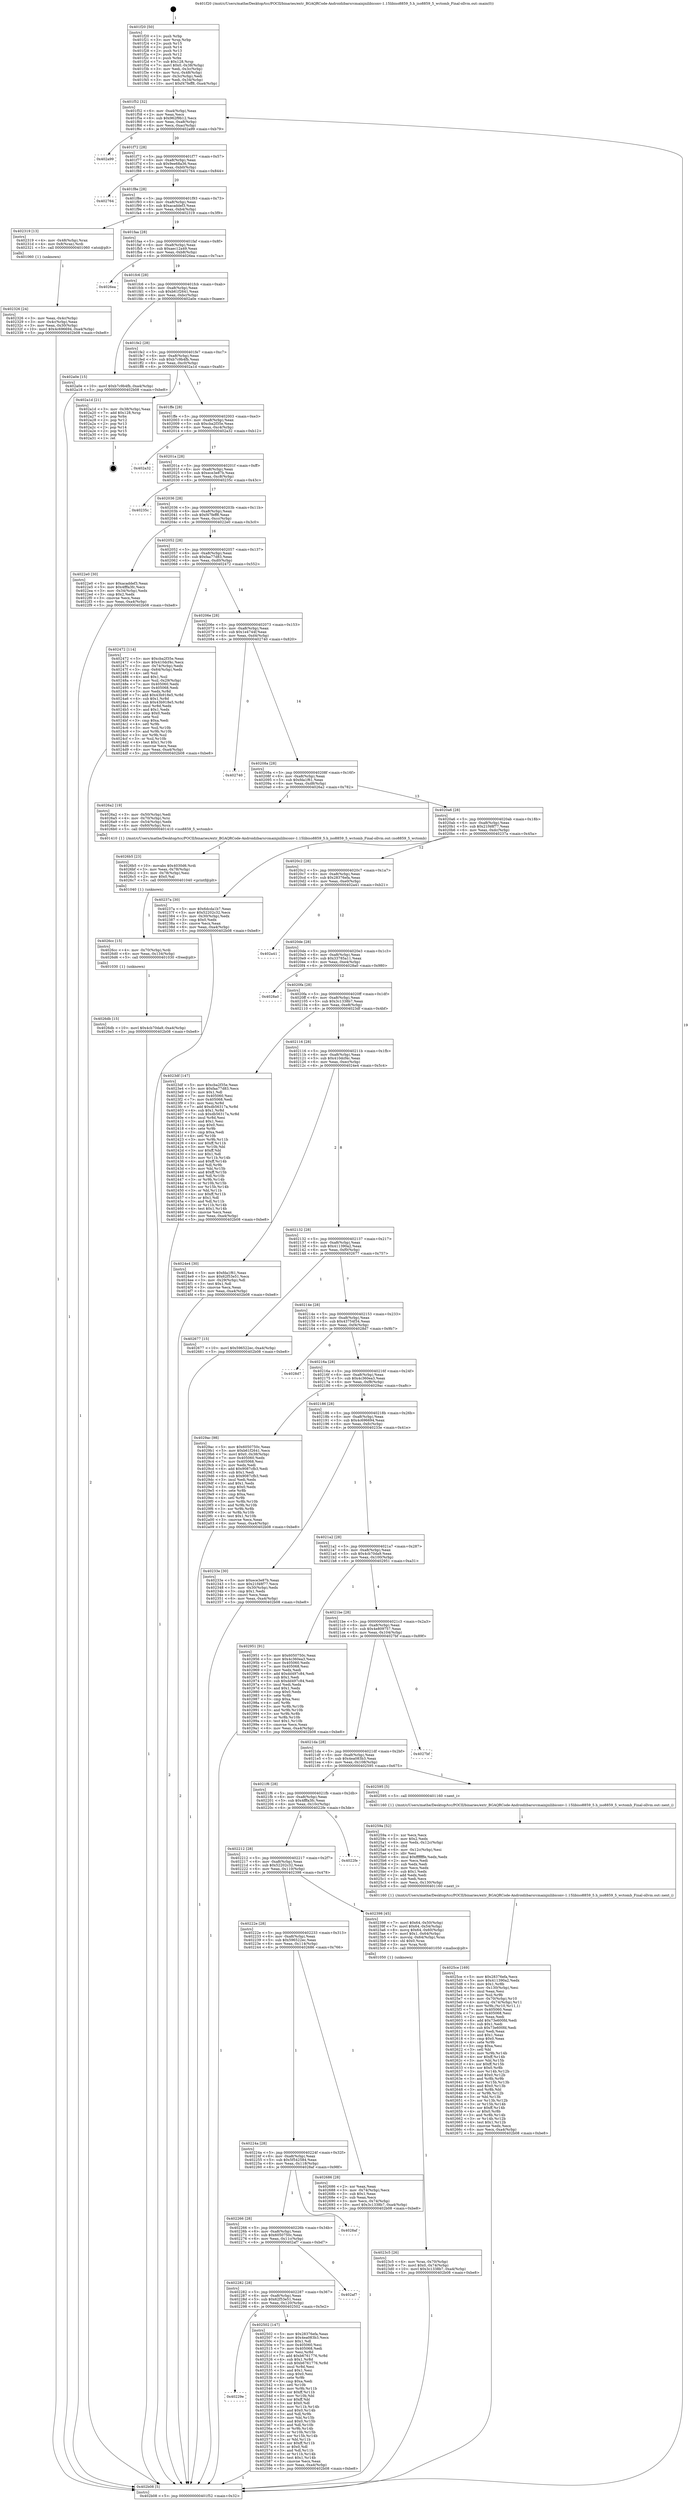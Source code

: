 digraph "0x401f20" {
  label = "0x401f20 (/mnt/c/Users/mathe/Desktop/tcc/POCII/binaries/extr_BGAQRCode-Androidzbarsrcmainjnilibiconv-1.15libiso8859_5.h_iso8859_5_wctomb_Final-ollvm.out::main(0))"
  labelloc = "t"
  node[shape=record]

  Entry [label="",width=0.3,height=0.3,shape=circle,fillcolor=black,style=filled]
  "0x401f52" [label="{
     0x401f52 [32]\l
     | [instrs]\l
     &nbsp;&nbsp;0x401f52 \<+6\>: mov -0xa4(%rbp),%eax\l
     &nbsp;&nbsp;0x401f58 \<+2\>: mov %eax,%ecx\l
     &nbsp;&nbsp;0x401f5a \<+6\>: sub $0x962f9b12,%ecx\l
     &nbsp;&nbsp;0x401f60 \<+6\>: mov %eax,-0xa8(%rbp)\l
     &nbsp;&nbsp;0x401f66 \<+6\>: mov %ecx,-0xac(%rbp)\l
     &nbsp;&nbsp;0x401f6c \<+6\>: je 0000000000402a99 \<main+0xb79\>\l
  }"]
  "0x402a99" [label="{
     0x402a99\l
  }", style=dashed]
  "0x401f72" [label="{
     0x401f72 [28]\l
     | [instrs]\l
     &nbsp;&nbsp;0x401f72 \<+5\>: jmp 0000000000401f77 \<main+0x57\>\l
     &nbsp;&nbsp;0x401f77 \<+6\>: mov -0xa8(%rbp),%eax\l
     &nbsp;&nbsp;0x401f7d \<+5\>: sub $0x9ee68a36,%eax\l
     &nbsp;&nbsp;0x401f82 \<+6\>: mov %eax,-0xb0(%rbp)\l
     &nbsp;&nbsp;0x401f88 \<+6\>: je 0000000000402764 \<main+0x844\>\l
  }"]
  Exit [label="",width=0.3,height=0.3,shape=circle,fillcolor=black,style=filled,peripheries=2]
  "0x402764" [label="{
     0x402764\l
  }", style=dashed]
  "0x401f8e" [label="{
     0x401f8e [28]\l
     | [instrs]\l
     &nbsp;&nbsp;0x401f8e \<+5\>: jmp 0000000000401f93 \<main+0x73\>\l
     &nbsp;&nbsp;0x401f93 \<+6\>: mov -0xa8(%rbp),%eax\l
     &nbsp;&nbsp;0x401f99 \<+5\>: sub $0xacaddef3,%eax\l
     &nbsp;&nbsp;0x401f9e \<+6\>: mov %eax,-0xb4(%rbp)\l
     &nbsp;&nbsp;0x401fa4 \<+6\>: je 0000000000402319 \<main+0x3f9\>\l
  }"]
  "0x4026db" [label="{
     0x4026db [15]\l
     | [instrs]\l
     &nbsp;&nbsp;0x4026db \<+10\>: movl $0x4cb70da9,-0xa4(%rbp)\l
     &nbsp;&nbsp;0x4026e5 \<+5\>: jmp 0000000000402b08 \<main+0xbe8\>\l
  }"]
  "0x402319" [label="{
     0x402319 [13]\l
     | [instrs]\l
     &nbsp;&nbsp;0x402319 \<+4\>: mov -0x48(%rbp),%rax\l
     &nbsp;&nbsp;0x40231d \<+4\>: mov 0x8(%rax),%rdi\l
     &nbsp;&nbsp;0x402321 \<+5\>: call 0000000000401060 \<atoi@plt\>\l
     | [calls]\l
     &nbsp;&nbsp;0x401060 \{1\} (unknown)\l
  }"]
  "0x401faa" [label="{
     0x401faa [28]\l
     | [instrs]\l
     &nbsp;&nbsp;0x401faa \<+5\>: jmp 0000000000401faf \<main+0x8f\>\l
     &nbsp;&nbsp;0x401faf \<+6\>: mov -0xa8(%rbp),%eax\l
     &nbsp;&nbsp;0x401fb5 \<+5\>: sub $0xaec12a49,%eax\l
     &nbsp;&nbsp;0x401fba \<+6\>: mov %eax,-0xb8(%rbp)\l
     &nbsp;&nbsp;0x401fc0 \<+6\>: je 00000000004026ea \<main+0x7ca\>\l
  }"]
  "0x4026cc" [label="{
     0x4026cc [15]\l
     | [instrs]\l
     &nbsp;&nbsp;0x4026cc \<+4\>: mov -0x70(%rbp),%rdi\l
     &nbsp;&nbsp;0x4026d0 \<+6\>: mov %eax,-0x134(%rbp)\l
     &nbsp;&nbsp;0x4026d6 \<+5\>: call 0000000000401030 \<free@plt\>\l
     | [calls]\l
     &nbsp;&nbsp;0x401030 \{1\} (unknown)\l
  }"]
  "0x4026ea" [label="{
     0x4026ea\l
  }", style=dashed]
  "0x401fc6" [label="{
     0x401fc6 [28]\l
     | [instrs]\l
     &nbsp;&nbsp;0x401fc6 \<+5\>: jmp 0000000000401fcb \<main+0xab\>\l
     &nbsp;&nbsp;0x401fcb \<+6\>: mov -0xa8(%rbp),%eax\l
     &nbsp;&nbsp;0x401fd1 \<+5\>: sub $0xb61f2641,%eax\l
     &nbsp;&nbsp;0x401fd6 \<+6\>: mov %eax,-0xbc(%rbp)\l
     &nbsp;&nbsp;0x401fdc \<+6\>: je 0000000000402a0e \<main+0xaee\>\l
  }"]
  "0x4026b5" [label="{
     0x4026b5 [23]\l
     | [instrs]\l
     &nbsp;&nbsp;0x4026b5 \<+10\>: movabs $0x4030d6,%rdi\l
     &nbsp;&nbsp;0x4026bf \<+3\>: mov %eax,-0x78(%rbp)\l
     &nbsp;&nbsp;0x4026c2 \<+3\>: mov -0x78(%rbp),%esi\l
     &nbsp;&nbsp;0x4026c5 \<+2\>: mov $0x0,%al\l
     &nbsp;&nbsp;0x4026c7 \<+5\>: call 0000000000401040 \<printf@plt\>\l
     | [calls]\l
     &nbsp;&nbsp;0x401040 \{1\} (unknown)\l
  }"]
  "0x402a0e" [label="{
     0x402a0e [15]\l
     | [instrs]\l
     &nbsp;&nbsp;0x402a0e \<+10\>: movl $0xb7c9b4fb,-0xa4(%rbp)\l
     &nbsp;&nbsp;0x402a18 \<+5\>: jmp 0000000000402b08 \<main+0xbe8\>\l
  }"]
  "0x401fe2" [label="{
     0x401fe2 [28]\l
     | [instrs]\l
     &nbsp;&nbsp;0x401fe2 \<+5\>: jmp 0000000000401fe7 \<main+0xc7\>\l
     &nbsp;&nbsp;0x401fe7 \<+6\>: mov -0xa8(%rbp),%eax\l
     &nbsp;&nbsp;0x401fed \<+5\>: sub $0xb7c9b4fb,%eax\l
     &nbsp;&nbsp;0x401ff2 \<+6\>: mov %eax,-0xc0(%rbp)\l
     &nbsp;&nbsp;0x401ff8 \<+6\>: je 0000000000402a1d \<main+0xafd\>\l
  }"]
  "0x4025ce" [label="{
     0x4025ce [169]\l
     | [instrs]\l
     &nbsp;&nbsp;0x4025ce \<+5\>: mov $0x28376efa,%ecx\l
     &nbsp;&nbsp;0x4025d3 \<+5\>: mov $0x411390a2,%edx\l
     &nbsp;&nbsp;0x4025d8 \<+3\>: mov $0x1,%r8b\l
     &nbsp;&nbsp;0x4025db \<+6\>: mov -0x130(%rbp),%esi\l
     &nbsp;&nbsp;0x4025e1 \<+3\>: imul %eax,%esi\l
     &nbsp;&nbsp;0x4025e4 \<+3\>: mov %sil,%r9b\l
     &nbsp;&nbsp;0x4025e7 \<+4\>: mov -0x70(%rbp),%r10\l
     &nbsp;&nbsp;0x4025eb \<+4\>: movslq -0x74(%rbp),%r11\l
     &nbsp;&nbsp;0x4025ef \<+4\>: mov %r9b,(%r10,%r11,1)\l
     &nbsp;&nbsp;0x4025f3 \<+7\>: mov 0x405060,%eax\l
     &nbsp;&nbsp;0x4025fa \<+7\>: mov 0x405068,%esi\l
     &nbsp;&nbsp;0x402601 \<+2\>: mov %eax,%edi\l
     &nbsp;&nbsp;0x402603 \<+6\>: add $0x73e600fd,%edi\l
     &nbsp;&nbsp;0x402609 \<+3\>: sub $0x1,%edi\l
     &nbsp;&nbsp;0x40260c \<+6\>: sub $0x73e600fd,%edi\l
     &nbsp;&nbsp;0x402612 \<+3\>: imul %edi,%eax\l
     &nbsp;&nbsp;0x402615 \<+3\>: and $0x1,%eax\l
     &nbsp;&nbsp;0x402618 \<+3\>: cmp $0x0,%eax\l
     &nbsp;&nbsp;0x40261b \<+4\>: sete %r9b\l
     &nbsp;&nbsp;0x40261f \<+3\>: cmp $0xa,%esi\l
     &nbsp;&nbsp;0x402622 \<+3\>: setl %bl\l
     &nbsp;&nbsp;0x402625 \<+3\>: mov %r9b,%r14b\l
     &nbsp;&nbsp;0x402628 \<+4\>: xor $0xff,%r14b\l
     &nbsp;&nbsp;0x40262c \<+3\>: mov %bl,%r15b\l
     &nbsp;&nbsp;0x40262f \<+4\>: xor $0xff,%r15b\l
     &nbsp;&nbsp;0x402633 \<+4\>: xor $0x0,%r8b\l
     &nbsp;&nbsp;0x402637 \<+3\>: mov %r14b,%r12b\l
     &nbsp;&nbsp;0x40263a \<+4\>: and $0x0,%r12b\l
     &nbsp;&nbsp;0x40263e \<+3\>: and %r8b,%r9b\l
     &nbsp;&nbsp;0x402641 \<+3\>: mov %r15b,%r13b\l
     &nbsp;&nbsp;0x402644 \<+4\>: and $0x0,%r13b\l
     &nbsp;&nbsp;0x402648 \<+3\>: and %r8b,%bl\l
     &nbsp;&nbsp;0x40264b \<+3\>: or %r9b,%r12b\l
     &nbsp;&nbsp;0x40264e \<+3\>: or %bl,%r13b\l
     &nbsp;&nbsp;0x402651 \<+3\>: xor %r13b,%r12b\l
     &nbsp;&nbsp;0x402654 \<+3\>: or %r15b,%r14b\l
     &nbsp;&nbsp;0x402657 \<+4\>: xor $0xff,%r14b\l
     &nbsp;&nbsp;0x40265b \<+4\>: or $0x0,%r8b\l
     &nbsp;&nbsp;0x40265f \<+3\>: and %r8b,%r14b\l
     &nbsp;&nbsp;0x402662 \<+3\>: or %r14b,%r12b\l
     &nbsp;&nbsp;0x402665 \<+4\>: test $0x1,%r12b\l
     &nbsp;&nbsp;0x402669 \<+3\>: cmovne %edx,%ecx\l
     &nbsp;&nbsp;0x40266c \<+6\>: mov %ecx,-0xa4(%rbp)\l
     &nbsp;&nbsp;0x402672 \<+5\>: jmp 0000000000402b08 \<main+0xbe8\>\l
  }"]
  "0x402a1d" [label="{
     0x402a1d [21]\l
     | [instrs]\l
     &nbsp;&nbsp;0x402a1d \<+3\>: mov -0x38(%rbp),%eax\l
     &nbsp;&nbsp;0x402a20 \<+7\>: add $0x128,%rsp\l
     &nbsp;&nbsp;0x402a27 \<+1\>: pop %rbx\l
     &nbsp;&nbsp;0x402a28 \<+2\>: pop %r12\l
     &nbsp;&nbsp;0x402a2a \<+2\>: pop %r13\l
     &nbsp;&nbsp;0x402a2c \<+2\>: pop %r14\l
     &nbsp;&nbsp;0x402a2e \<+2\>: pop %r15\l
     &nbsp;&nbsp;0x402a30 \<+1\>: pop %rbp\l
     &nbsp;&nbsp;0x402a31 \<+1\>: ret\l
  }"]
  "0x401ffe" [label="{
     0x401ffe [28]\l
     | [instrs]\l
     &nbsp;&nbsp;0x401ffe \<+5\>: jmp 0000000000402003 \<main+0xe3\>\l
     &nbsp;&nbsp;0x402003 \<+6\>: mov -0xa8(%rbp),%eax\l
     &nbsp;&nbsp;0x402009 \<+5\>: sub $0xcba2f35e,%eax\l
     &nbsp;&nbsp;0x40200e \<+6\>: mov %eax,-0xc4(%rbp)\l
     &nbsp;&nbsp;0x402014 \<+6\>: je 0000000000402a32 \<main+0xb12\>\l
  }"]
  "0x40259a" [label="{
     0x40259a [52]\l
     | [instrs]\l
     &nbsp;&nbsp;0x40259a \<+2\>: xor %ecx,%ecx\l
     &nbsp;&nbsp;0x40259c \<+5\>: mov $0x2,%edx\l
     &nbsp;&nbsp;0x4025a1 \<+6\>: mov %edx,-0x12c(%rbp)\l
     &nbsp;&nbsp;0x4025a7 \<+1\>: cltd\l
     &nbsp;&nbsp;0x4025a8 \<+6\>: mov -0x12c(%rbp),%esi\l
     &nbsp;&nbsp;0x4025ae \<+2\>: idiv %esi\l
     &nbsp;&nbsp;0x4025b0 \<+6\>: imul $0xfffffffe,%edx,%edx\l
     &nbsp;&nbsp;0x4025b6 \<+2\>: mov %ecx,%edi\l
     &nbsp;&nbsp;0x4025b8 \<+2\>: sub %edx,%edi\l
     &nbsp;&nbsp;0x4025ba \<+2\>: mov %ecx,%edx\l
     &nbsp;&nbsp;0x4025bc \<+3\>: sub $0x1,%edx\l
     &nbsp;&nbsp;0x4025bf \<+2\>: add %edx,%edi\l
     &nbsp;&nbsp;0x4025c1 \<+2\>: sub %edi,%ecx\l
     &nbsp;&nbsp;0x4025c3 \<+6\>: mov %ecx,-0x130(%rbp)\l
     &nbsp;&nbsp;0x4025c9 \<+5\>: call 0000000000401160 \<next_i\>\l
     | [calls]\l
     &nbsp;&nbsp;0x401160 \{1\} (/mnt/c/Users/mathe/Desktop/tcc/POCII/binaries/extr_BGAQRCode-Androidzbarsrcmainjnilibiconv-1.15libiso8859_5.h_iso8859_5_wctomb_Final-ollvm.out::next_i)\l
  }"]
  "0x402a32" [label="{
     0x402a32\l
  }", style=dashed]
  "0x40201a" [label="{
     0x40201a [28]\l
     | [instrs]\l
     &nbsp;&nbsp;0x40201a \<+5\>: jmp 000000000040201f \<main+0xff\>\l
     &nbsp;&nbsp;0x40201f \<+6\>: mov -0xa8(%rbp),%eax\l
     &nbsp;&nbsp;0x402025 \<+5\>: sub $0xece3e87b,%eax\l
     &nbsp;&nbsp;0x40202a \<+6\>: mov %eax,-0xc8(%rbp)\l
     &nbsp;&nbsp;0x402030 \<+6\>: je 000000000040235c \<main+0x43c\>\l
  }"]
  "0x40229e" [label="{
     0x40229e\l
  }", style=dashed]
  "0x40235c" [label="{
     0x40235c\l
  }", style=dashed]
  "0x402036" [label="{
     0x402036 [28]\l
     | [instrs]\l
     &nbsp;&nbsp;0x402036 \<+5\>: jmp 000000000040203b \<main+0x11b\>\l
     &nbsp;&nbsp;0x40203b \<+6\>: mov -0xa8(%rbp),%eax\l
     &nbsp;&nbsp;0x402041 \<+5\>: sub $0xf47feff8,%eax\l
     &nbsp;&nbsp;0x402046 \<+6\>: mov %eax,-0xcc(%rbp)\l
     &nbsp;&nbsp;0x40204c \<+6\>: je 00000000004022e0 \<main+0x3c0\>\l
  }"]
  "0x402502" [label="{
     0x402502 [147]\l
     | [instrs]\l
     &nbsp;&nbsp;0x402502 \<+5\>: mov $0x28376efa,%eax\l
     &nbsp;&nbsp;0x402507 \<+5\>: mov $0x4ea083b3,%ecx\l
     &nbsp;&nbsp;0x40250c \<+2\>: mov $0x1,%dl\l
     &nbsp;&nbsp;0x40250e \<+7\>: mov 0x405060,%esi\l
     &nbsp;&nbsp;0x402515 \<+7\>: mov 0x405068,%edi\l
     &nbsp;&nbsp;0x40251c \<+3\>: mov %esi,%r8d\l
     &nbsp;&nbsp;0x40251f \<+7\>: add $0xb6761776,%r8d\l
     &nbsp;&nbsp;0x402526 \<+4\>: sub $0x1,%r8d\l
     &nbsp;&nbsp;0x40252a \<+7\>: sub $0xb6761776,%r8d\l
     &nbsp;&nbsp;0x402531 \<+4\>: imul %r8d,%esi\l
     &nbsp;&nbsp;0x402535 \<+3\>: and $0x1,%esi\l
     &nbsp;&nbsp;0x402538 \<+3\>: cmp $0x0,%esi\l
     &nbsp;&nbsp;0x40253b \<+4\>: sete %r9b\l
     &nbsp;&nbsp;0x40253f \<+3\>: cmp $0xa,%edi\l
     &nbsp;&nbsp;0x402542 \<+4\>: setl %r10b\l
     &nbsp;&nbsp;0x402546 \<+3\>: mov %r9b,%r11b\l
     &nbsp;&nbsp;0x402549 \<+4\>: xor $0xff,%r11b\l
     &nbsp;&nbsp;0x40254d \<+3\>: mov %r10b,%bl\l
     &nbsp;&nbsp;0x402550 \<+3\>: xor $0xff,%bl\l
     &nbsp;&nbsp;0x402553 \<+3\>: xor $0x0,%dl\l
     &nbsp;&nbsp;0x402556 \<+3\>: mov %r11b,%r14b\l
     &nbsp;&nbsp;0x402559 \<+4\>: and $0x0,%r14b\l
     &nbsp;&nbsp;0x40255d \<+3\>: and %dl,%r9b\l
     &nbsp;&nbsp;0x402560 \<+3\>: mov %bl,%r15b\l
     &nbsp;&nbsp;0x402563 \<+4\>: and $0x0,%r15b\l
     &nbsp;&nbsp;0x402567 \<+3\>: and %dl,%r10b\l
     &nbsp;&nbsp;0x40256a \<+3\>: or %r9b,%r14b\l
     &nbsp;&nbsp;0x40256d \<+3\>: or %r10b,%r15b\l
     &nbsp;&nbsp;0x402570 \<+3\>: xor %r15b,%r14b\l
     &nbsp;&nbsp;0x402573 \<+3\>: or %bl,%r11b\l
     &nbsp;&nbsp;0x402576 \<+4\>: xor $0xff,%r11b\l
     &nbsp;&nbsp;0x40257a \<+3\>: or $0x0,%dl\l
     &nbsp;&nbsp;0x40257d \<+3\>: and %dl,%r11b\l
     &nbsp;&nbsp;0x402580 \<+3\>: or %r11b,%r14b\l
     &nbsp;&nbsp;0x402583 \<+4\>: test $0x1,%r14b\l
     &nbsp;&nbsp;0x402587 \<+3\>: cmovne %ecx,%eax\l
     &nbsp;&nbsp;0x40258a \<+6\>: mov %eax,-0xa4(%rbp)\l
     &nbsp;&nbsp;0x402590 \<+5\>: jmp 0000000000402b08 \<main+0xbe8\>\l
  }"]
  "0x4022e0" [label="{
     0x4022e0 [30]\l
     | [instrs]\l
     &nbsp;&nbsp;0x4022e0 \<+5\>: mov $0xacaddef3,%eax\l
     &nbsp;&nbsp;0x4022e5 \<+5\>: mov $0x4fffa3fc,%ecx\l
     &nbsp;&nbsp;0x4022ea \<+3\>: mov -0x34(%rbp),%edx\l
     &nbsp;&nbsp;0x4022ed \<+3\>: cmp $0x2,%edx\l
     &nbsp;&nbsp;0x4022f0 \<+3\>: cmovne %ecx,%eax\l
     &nbsp;&nbsp;0x4022f3 \<+6\>: mov %eax,-0xa4(%rbp)\l
     &nbsp;&nbsp;0x4022f9 \<+5\>: jmp 0000000000402b08 \<main+0xbe8\>\l
  }"]
  "0x402052" [label="{
     0x402052 [28]\l
     | [instrs]\l
     &nbsp;&nbsp;0x402052 \<+5\>: jmp 0000000000402057 \<main+0x137\>\l
     &nbsp;&nbsp;0x402057 \<+6\>: mov -0xa8(%rbp),%eax\l
     &nbsp;&nbsp;0x40205d \<+5\>: sub $0xfaa77d83,%eax\l
     &nbsp;&nbsp;0x402062 \<+6\>: mov %eax,-0xd0(%rbp)\l
     &nbsp;&nbsp;0x402068 \<+6\>: je 0000000000402472 \<main+0x552\>\l
  }"]
  "0x402b08" [label="{
     0x402b08 [5]\l
     | [instrs]\l
     &nbsp;&nbsp;0x402b08 \<+5\>: jmp 0000000000401f52 \<main+0x32\>\l
  }"]
  "0x401f20" [label="{
     0x401f20 [50]\l
     | [instrs]\l
     &nbsp;&nbsp;0x401f20 \<+1\>: push %rbp\l
     &nbsp;&nbsp;0x401f21 \<+3\>: mov %rsp,%rbp\l
     &nbsp;&nbsp;0x401f24 \<+2\>: push %r15\l
     &nbsp;&nbsp;0x401f26 \<+2\>: push %r14\l
     &nbsp;&nbsp;0x401f28 \<+2\>: push %r13\l
     &nbsp;&nbsp;0x401f2a \<+2\>: push %r12\l
     &nbsp;&nbsp;0x401f2c \<+1\>: push %rbx\l
     &nbsp;&nbsp;0x401f2d \<+7\>: sub $0x128,%rsp\l
     &nbsp;&nbsp;0x401f34 \<+7\>: movl $0x0,-0x38(%rbp)\l
     &nbsp;&nbsp;0x401f3b \<+3\>: mov %edi,-0x3c(%rbp)\l
     &nbsp;&nbsp;0x401f3e \<+4\>: mov %rsi,-0x48(%rbp)\l
     &nbsp;&nbsp;0x401f42 \<+3\>: mov -0x3c(%rbp),%edi\l
     &nbsp;&nbsp;0x401f45 \<+3\>: mov %edi,-0x34(%rbp)\l
     &nbsp;&nbsp;0x401f48 \<+10\>: movl $0xf47feff8,-0xa4(%rbp)\l
  }"]
  "0x402326" [label="{
     0x402326 [24]\l
     | [instrs]\l
     &nbsp;&nbsp;0x402326 \<+3\>: mov %eax,-0x4c(%rbp)\l
     &nbsp;&nbsp;0x402329 \<+3\>: mov -0x4c(%rbp),%eax\l
     &nbsp;&nbsp;0x40232c \<+3\>: mov %eax,-0x30(%rbp)\l
     &nbsp;&nbsp;0x40232f \<+10\>: movl $0x4c696694,-0xa4(%rbp)\l
     &nbsp;&nbsp;0x402339 \<+5\>: jmp 0000000000402b08 \<main+0xbe8\>\l
  }"]
  "0x402282" [label="{
     0x402282 [28]\l
     | [instrs]\l
     &nbsp;&nbsp;0x402282 \<+5\>: jmp 0000000000402287 \<main+0x367\>\l
     &nbsp;&nbsp;0x402287 \<+6\>: mov -0xa8(%rbp),%eax\l
     &nbsp;&nbsp;0x40228d \<+5\>: sub $0x62f53e51,%eax\l
     &nbsp;&nbsp;0x402292 \<+6\>: mov %eax,-0x120(%rbp)\l
     &nbsp;&nbsp;0x402298 \<+6\>: je 0000000000402502 \<main+0x5e2\>\l
  }"]
  "0x402472" [label="{
     0x402472 [114]\l
     | [instrs]\l
     &nbsp;&nbsp;0x402472 \<+5\>: mov $0xcba2f35e,%eax\l
     &nbsp;&nbsp;0x402477 \<+5\>: mov $0x410dcf4c,%ecx\l
     &nbsp;&nbsp;0x40247c \<+3\>: mov -0x74(%rbp),%edx\l
     &nbsp;&nbsp;0x40247f \<+3\>: cmp -0x64(%rbp),%edx\l
     &nbsp;&nbsp;0x402482 \<+4\>: setl %sil\l
     &nbsp;&nbsp;0x402486 \<+4\>: and $0x1,%sil\l
     &nbsp;&nbsp;0x40248a \<+4\>: mov %sil,-0x29(%rbp)\l
     &nbsp;&nbsp;0x40248e \<+7\>: mov 0x405060,%edx\l
     &nbsp;&nbsp;0x402495 \<+7\>: mov 0x405068,%edi\l
     &nbsp;&nbsp;0x40249c \<+3\>: mov %edx,%r8d\l
     &nbsp;&nbsp;0x40249f \<+7\>: add $0x43b918e5,%r8d\l
     &nbsp;&nbsp;0x4024a6 \<+4\>: sub $0x1,%r8d\l
     &nbsp;&nbsp;0x4024aa \<+7\>: sub $0x43b918e5,%r8d\l
     &nbsp;&nbsp;0x4024b1 \<+4\>: imul %r8d,%edx\l
     &nbsp;&nbsp;0x4024b5 \<+3\>: and $0x1,%edx\l
     &nbsp;&nbsp;0x4024b8 \<+3\>: cmp $0x0,%edx\l
     &nbsp;&nbsp;0x4024bb \<+4\>: sete %sil\l
     &nbsp;&nbsp;0x4024bf \<+3\>: cmp $0xa,%edi\l
     &nbsp;&nbsp;0x4024c2 \<+4\>: setl %r9b\l
     &nbsp;&nbsp;0x4024c6 \<+3\>: mov %sil,%r10b\l
     &nbsp;&nbsp;0x4024c9 \<+3\>: and %r9b,%r10b\l
     &nbsp;&nbsp;0x4024cc \<+3\>: xor %r9b,%sil\l
     &nbsp;&nbsp;0x4024cf \<+3\>: or %sil,%r10b\l
     &nbsp;&nbsp;0x4024d2 \<+4\>: test $0x1,%r10b\l
     &nbsp;&nbsp;0x4024d6 \<+3\>: cmovne %ecx,%eax\l
     &nbsp;&nbsp;0x4024d9 \<+6\>: mov %eax,-0xa4(%rbp)\l
     &nbsp;&nbsp;0x4024df \<+5\>: jmp 0000000000402b08 \<main+0xbe8\>\l
  }"]
  "0x40206e" [label="{
     0x40206e [28]\l
     | [instrs]\l
     &nbsp;&nbsp;0x40206e \<+5\>: jmp 0000000000402073 \<main+0x153\>\l
     &nbsp;&nbsp;0x402073 \<+6\>: mov -0xa8(%rbp),%eax\l
     &nbsp;&nbsp;0x402079 \<+5\>: sub $0x1e4744f,%eax\l
     &nbsp;&nbsp;0x40207e \<+6\>: mov %eax,-0xd4(%rbp)\l
     &nbsp;&nbsp;0x402084 \<+6\>: je 0000000000402740 \<main+0x820\>\l
  }"]
  "0x402af7" [label="{
     0x402af7\l
  }", style=dashed]
  "0x402740" [label="{
     0x402740\l
  }", style=dashed]
  "0x40208a" [label="{
     0x40208a [28]\l
     | [instrs]\l
     &nbsp;&nbsp;0x40208a \<+5\>: jmp 000000000040208f \<main+0x16f\>\l
     &nbsp;&nbsp;0x40208f \<+6\>: mov -0xa8(%rbp),%eax\l
     &nbsp;&nbsp;0x402095 \<+5\>: sub $0xfda1f61,%eax\l
     &nbsp;&nbsp;0x40209a \<+6\>: mov %eax,-0xd8(%rbp)\l
     &nbsp;&nbsp;0x4020a0 \<+6\>: je 00000000004026a2 \<main+0x782\>\l
  }"]
  "0x402266" [label="{
     0x402266 [28]\l
     | [instrs]\l
     &nbsp;&nbsp;0x402266 \<+5\>: jmp 000000000040226b \<main+0x34b\>\l
     &nbsp;&nbsp;0x40226b \<+6\>: mov -0xa8(%rbp),%eax\l
     &nbsp;&nbsp;0x402271 \<+5\>: sub $0x6050750c,%eax\l
     &nbsp;&nbsp;0x402276 \<+6\>: mov %eax,-0x11c(%rbp)\l
     &nbsp;&nbsp;0x40227c \<+6\>: je 0000000000402af7 \<main+0xbd7\>\l
  }"]
  "0x4026a2" [label="{
     0x4026a2 [19]\l
     | [instrs]\l
     &nbsp;&nbsp;0x4026a2 \<+3\>: mov -0x50(%rbp),%edi\l
     &nbsp;&nbsp;0x4026a5 \<+4\>: mov -0x70(%rbp),%rsi\l
     &nbsp;&nbsp;0x4026a9 \<+3\>: mov -0x54(%rbp),%edx\l
     &nbsp;&nbsp;0x4026ac \<+4\>: mov -0x60(%rbp),%rcx\l
     &nbsp;&nbsp;0x4026b0 \<+5\>: call 0000000000401410 \<iso8859_5_wctomb\>\l
     | [calls]\l
     &nbsp;&nbsp;0x401410 \{1\} (/mnt/c/Users/mathe/Desktop/tcc/POCII/binaries/extr_BGAQRCode-Androidzbarsrcmainjnilibiconv-1.15libiso8859_5.h_iso8859_5_wctomb_Final-ollvm.out::iso8859_5_wctomb)\l
  }"]
  "0x4020a6" [label="{
     0x4020a6 [28]\l
     | [instrs]\l
     &nbsp;&nbsp;0x4020a6 \<+5\>: jmp 00000000004020ab \<main+0x18b\>\l
     &nbsp;&nbsp;0x4020ab \<+6\>: mov -0xa8(%rbp),%eax\l
     &nbsp;&nbsp;0x4020b1 \<+5\>: sub $0x21f48f77,%eax\l
     &nbsp;&nbsp;0x4020b6 \<+6\>: mov %eax,-0xdc(%rbp)\l
     &nbsp;&nbsp;0x4020bc \<+6\>: je 000000000040237a \<main+0x45a\>\l
  }"]
  "0x4028af" [label="{
     0x4028af\l
  }", style=dashed]
  "0x40237a" [label="{
     0x40237a [30]\l
     | [instrs]\l
     &nbsp;&nbsp;0x40237a \<+5\>: mov $0x6dcda1b7,%eax\l
     &nbsp;&nbsp;0x40237f \<+5\>: mov $0x52202c32,%ecx\l
     &nbsp;&nbsp;0x402384 \<+3\>: mov -0x30(%rbp),%edx\l
     &nbsp;&nbsp;0x402387 \<+3\>: cmp $0x0,%edx\l
     &nbsp;&nbsp;0x40238a \<+3\>: cmove %ecx,%eax\l
     &nbsp;&nbsp;0x40238d \<+6\>: mov %eax,-0xa4(%rbp)\l
     &nbsp;&nbsp;0x402393 \<+5\>: jmp 0000000000402b08 \<main+0xbe8\>\l
  }"]
  "0x4020c2" [label="{
     0x4020c2 [28]\l
     | [instrs]\l
     &nbsp;&nbsp;0x4020c2 \<+5\>: jmp 00000000004020c7 \<main+0x1a7\>\l
     &nbsp;&nbsp;0x4020c7 \<+6\>: mov -0xa8(%rbp),%eax\l
     &nbsp;&nbsp;0x4020cd \<+5\>: sub $0x28376efa,%eax\l
     &nbsp;&nbsp;0x4020d2 \<+6\>: mov %eax,-0xe0(%rbp)\l
     &nbsp;&nbsp;0x4020d8 \<+6\>: je 0000000000402a41 \<main+0xb21\>\l
  }"]
  "0x40224a" [label="{
     0x40224a [28]\l
     | [instrs]\l
     &nbsp;&nbsp;0x40224a \<+5\>: jmp 000000000040224f \<main+0x32f\>\l
     &nbsp;&nbsp;0x40224f \<+6\>: mov -0xa8(%rbp),%eax\l
     &nbsp;&nbsp;0x402255 \<+5\>: sub $0x5f542584,%eax\l
     &nbsp;&nbsp;0x40225a \<+6\>: mov %eax,-0x118(%rbp)\l
     &nbsp;&nbsp;0x402260 \<+6\>: je 00000000004028af \<main+0x98f\>\l
  }"]
  "0x402a41" [label="{
     0x402a41\l
  }", style=dashed]
  "0x4020de" [label="{
     0x4020de [28]\l
     | [instrs]\l
     &nbsp;&nbsp;0x4020de \<+5\>: jmp 00000000004020e3 \<main+0x1c3\>\l
     &nbsp;&nbsp;0x4020e3 \<+6\>: mov -0xa8(%rbp),%eax\l
     &nbsp;&nbsp;0x4020e9 \<+5\>: sub $0x33785a11,%eax\l
     &nbsp;&nbsp;0x4020ee \<+6\>: mov %eax,-0xe4(%rbp)\l
     &nbsp;&nbsp;0x4020f4 \<+6\>: je 00000000004028a0 \<main+0x980\>\l
  }"]
  "0x402686" [label="{
     0x402686 [28]\l
     | [instrs]\l
     &nbsp;&nbsp;0x402686 \<+2\>: xor %eax,%eax\l
     &nbsp;&nbsp;0x402688 \<+3\>: mov -0x74(%rbp),%ecx\l
     &nbsp;&nbsp;0x40268b \<+3\>: sub $0x1,%eax\l
     &nbsp;&nbsp;0x40268e \<+2\>: sub %eax,%ecx\l
     &nbsp;&nbsp;0x402690 \<+3\>: mov %ecx,-0x74(%rbp)\l
     &nbsp;&nbsp;0x402693 \<+10\>: movl $0x3c1338b7,-0xa4(%rbp)\l
     &nbsp;&nbsp;0x40269d \<+5\>: jmp 0000000000402b08 \<main+0xbe8\>\l
  }"]
  "0x4028a0" [label="{
     0x4028a0\l
  }", style=dashed]
  "0x4020fa" [label="{
     0x4020fa [28]\l
     | [instrs]\l
     &nbsp;&nbsp;0x4020fa \<+5\>: jmp 00000000004020ff \<main+0x1df\>\l
     &nbsp;&nbsp;0x4020ff \<+6\>: mov -0xa8(%rbp),%eax\l
     &nbsp;&nbsp;0x402105 \<+5\>: sub $0x3c1338b7,%eax\l
     &nbsp;&nbsp;0x40210a \<+6\>: mov %eax,-0xe8(%rbp)\l
     &nbsp;&nbsp;0x402110 \<+6\>: je 00000000004023df \<main+0x4bf\>\l
  }"]
  "0x4023c5" [label="{
     0x4023c5 [26]\l
     | [instrs]\l
     &nbsp;&nbsp;0x4023c5 \<+4\>: mov %rax,-0x70(%rbp)\l
     &nbsp;&nbsp;0x4023c9 \<+7\>: movl $0x0,-0x74(%rbp)\l
     &nbsp;&nbsp;0x4023d0 \<+10\>: movl $0x3c1338b7,-0xa4(%rbp)\l
     &nbsp;&nbsp;0x4023da \<+5\>: jmp 0000000000402b08 \<main+0xbe8\>\l
  }"]
  "0x4023df" [label="{
     0x4023df [147]\l
     | [instrs]\l
     &nbsp;&nbsp;0x4023df \<+5\>: mov $0xcba2f35e,%eax\l
     &nbsp;&nbsp;0x4023e4 \<+5\>: mov $0xfaa77d83,%ecx\l
     &nbsp;&nbsp;0x4023e9 \<+2\>: mov $0x1,%dl\l
     &nbsp;&nbsp;0x4023eb \<+7\>: mov 0x405060,%esi\l
     &nbsp;&nbsp;0x4023f2 \<+7\>: mov 0x405068,%edi\l
     &nbsp;&nbsp;0x4023f9 \<+3\>: mov %esi,%r8d\l
     &nbsp;&nbsp;0x4023fc \<+7\>: add $0xdb56317a,%r8d\l
     &nbsp;&nbsp;0x402403 \<+4\>: sub $0x1,%r8d\l
     &nbsp;&nbsp;0x402407 \<+7\>: sub $0xdb56317a,%r8d\l
     &nbsp;&nbsp;0x40240e \<+4\>: imul %r8d,%esi\l
     &nbsp;&nbsp;0x402412 \<+3\>: and $0x1,%esi\l
     &nbsp;&nbsp;0x402415 \<+3\>: cmp $0x0,%esi\l
     &nbsp;&nbsp;0x402418 \<+4\>: sete %r9b\l
     &nbsp;&nbsp;0x40241c \<+3\>: cmp $0xa,%edi\l
     &nbsp;&nbsp;0x40241f \<+4\>: setl %r10b\l
     &nbsp;&nbsp;0x402423 \<+3\>: mov %r9b,%r11b\l
     &nbsp;&nbsp;0x402426 \<+4\>: xor $0xff,%r11b\l
     &nbsp;&nbsp;0x40242a \<+3\>: mov %r10b,%bl\l
     &nbsp;&nbsp;0x40242d \<+3\>: xor $0xff,%bl\l
     &nbsp;&nbsp;0x402430 \<+3\>: xor $0x1,%dl\l
     &nbsp;&nbsp;0x402433 \<+3\>: mov %r11b,%r14b\l
     &nbsp;&nbsp;0x402436 \<+4\>: and $0xff,%r14b\l
     &nbsp;&nbsp;0x40243a \<+3\>: and %dl,%r9b\l
     &nbsp;&nbsp;0x40243d \<+3\>: mov %bl,%r15b\l
     &nbsp;&nbsp;0x402440 \<+4\>: and $0xff,%r15b\l
     &nbsp;&nbsp;0x402444 \<+3\>: and %dl,%r10b\l
     &nbsp;&nbsp;0x402447 \<+3\>: or %r9b,%r14b\l
     &nbsp;&nbsp;0x40244a \<+3\>: or %r10b,%r15b\l
     &nbsp;&nbsp;0x40244d \<+3\>: xor %r15b,%r14b\l
     &nbsp;&nbsp;0x402450 \<+3\>: or %bl,%r11b\l
     &nbsp;&nbsp;0x402453 \<+4\>: xor $0xff,%r11b\l
     &nbsp;&nbsp;0x402457 \<+3\>: or $0x1,%dl\l
     &nbsp;&nbsp;0x40245a \<+3\>: and %dl,%r11b\l
     &nbsp;&nbsp;0x40245d \<+3\>: or %r11b,%r14b\l
     &nbsp;&nbsp;0x402460 \<+4\>: test $0x1,%r14b\l
     &nbsp;&nbsp;0x402464 \<+3\>: cmovne %ecx,%eax\l
     &nbsp;&nbsp;0x402467 \<+6\>: mov %eax,-0xa4(%rbp)\l
     &nbsp;&nbsp;0x40246d \<+5\>: jmp 0000000000402b08 \<main+0xbe8\>\l
  }"]
  "0x402116" [label="{
     0x402116 [28]\l
     | [instrs]\l
     &nbsp;&nbsp;0x402116 \<+5\>: jmp 000000000040211b \<main+0x1fb\>\l
     &nbsp;&nbsp;0x40211b \<+6\>: mov -0xa8(%rbp),%eax\l
     &nbsp;&nbsp;0x402121 \<+5\>: sub $0x410dcf4c,%eax\l
     &nbsp;&nbsp;0x402126 \<+6\>: mov %eax,-0xec(%rbp)\l
     &nbsp;&nbsp;0x40212c \<+6\>: je 00000000004024e4 \<main+0x5c4\>\l
  }"]
  "0x40222e" [label="{
     0x40222e [28]\l
     | [instrs]\l
     &nbsp;&nbsp;0x40222e \<+5\>: jmp 0000000000402233 \<main+0x313\>\l
     &nbsp;&nbsp;0x402233 \<+6\>: mov -0xa8(%rbp),%eax\l
     &nbsp;&nbsp;0x402239 \<+5\>: sub $0x596522ec,%eax\l
     &nbsp;&nbsp;0x40223e \<+6\>: mov %eax,-0x114(%rbp)\l
     &nbsp;&nbsp;0x402244 \<+6\>: je 0000000000402686 \<main+0x766\>\l
  }"]
  "0x4024e4" [label="{
     0x4024e4 [30]\l
     | [instrs]\l
     &nbsp;&nbsp;0x4024e4 \<+5\>: mov $0xfda1f61,%eax\l
     &nbsp;&nbsp;0x4024e9 \<+5\>: mov $0x62f53e51,%ecx\l
     &nbsp;&nbsp;0x4024ee \<+3\>: mov -0x29(%rbp),%dl\l
     &nbsp;&nbsp;0x4024f1 \<+3\>: test $0x1,%dl\l
     &nbsp;&nbsp;0x4024f4 \<+3\>: cmovne %ecx,%eax\l
     &nbsp;&nbsp;0x4024f7 \<+6\>: mov %eax,-0xa4(%rbp)\l
     &nbsp;&nbsp;0x4024fd \<+5\>: jmp 0000000000402b08 \<main+0xbe8\>\l
  }"]
  "0x402132" [label="{
     0x402132 [28]\l
     | [instrs]\l
     &nbsp;&nbsp;0x402132 \<+5\>: jmp 0000000000402137 \<main+0x217\>\l
     &nbsp;&nbsp;0x402137 \<+6\>: mov -0xa8(%rbp),%eax\l
     &nbsp;&nbsp;0x40213d \<+5\>: sub $0x411390a2,%eax\l
     &nbsp;&nbsp;0x402142 \<+6\>: mov %eax,-0xf0(%rbp)\l
     &nbsp;&nbsp;0x402148 \<+6\>: je 0000000000402677 \<main+0x757\>\l
  }"]
  "0x402398" [label="{
     0x402398 [45]\l
     | [instrs]\l
     &nbsp;&nbsp;0x402398 \<+7\>: movl $0x64,-0x50(%rbp)\l
     &nbsp;&nbsp;0x40239f \<+7\>: movl $0x64,-0x54(%rbp)\l
     &nbsp;&nbsp;0x4023a6 \<+8\>: movq $0x64,-0x60(%rbp)\l
     &nbsp;&nbsp;0x4023ae \<+7\>: movl $0x1,-0x64(%rbp)\l
     &nbsp;&nbsp;0x4023b5 \<+4\>: movslq -0x64(%rbp),%rax\l
     &nbsp;&nbsp;0x4023b9 \<+4\>: shl $0x0,%rax\l
     &nbsp;&nbsp;0x4023bd \<+3\>: mov %rax,%rdi\l
     &nbsp;&nbsp;0x4023c0 \<+5\>: call 0000000000401050 \<malloc@plt\>\l
     | [calls]\l
     &nbsp;&nbsp;0x401050 \{1\} (unknown)\l
  }"]
  "0x402677" [label="{
     0x402677 [15]\l
     | [instrs]\l
     &nbsp;&nbsp;0x402677 \<+10\>: movl $0x596522ec,-0xa4(%rbp)\l
     &nbsp;&nbsp;0x402681 \<+5\>: jmp 0000000000402b08 \<main+0xbe8\>\l
  }"]
  "0x40214e" [label="{
     0x40214e [28]\l
     | [instrs]\l
     &nbsp;&nbsp;0x40214e \<+5\>: jmp 0000000000402153 \<main+0x233\>\l
     &nbsp;&nbsp;0x402153 \<+6\>: mov -0xa8(%rbp),%eax\l
     &nbsp;&nbsp;0x402159 \<+5\>: sub $0x43754f34,%eax\l
     &nbsp;&nbsp;0x40215e \<+6\>: mov %eax,-0xf4(%rbp)\l
     &nbsp;&nbsp;0x402164 \<+6\>: je 00000000004028d7 \<main+0x9b7\>\l
  }"]
  "0x402212" [label="{
     0x402212 [28]\l
     | [instrs]\l
     &nbsp;&nbsp;0x402212 \<+5\>: jmp 0000000000402217 \<main+0x2f7\>\l
     &nbsp;&nbsp;0x402217 \<+6\>: mov -0xa8(%rbp),%eax\l
     &nbsp;&nbsp;0x40221d \<+5\>: sub $0x52202c32,%eax\l
     &nbsp;&nbsp;0x402222 \<+6\>: mov %eax,-0x110(%rbp)\l
     &nbsp;&nbsp;0x402228 \<+6\>: je 0000000000402398 \<main+0x478\>\l
  }"]
  "0x4028d7" [label="{
     0x4028d7\l
  }", style=dashed]
  "0x40216a" [label="{
     0x40216a [28]\l
     | [instrs]\l
     &nbsp;&nbsp;0x40216a \<+5\>: jmp 000000000040216f \<main+0x24f\>\l
     &nbsp;&nbsp;0x40216f \<+6\>: mov -0xa8(%rbp),%eax\l
     &nbsp;&nbsp;0x402175 \<+5\>: sub $0x4c360ea3,%eax\l
     &nbsp;&nbsp;0x40217a \<+6\>: mov %eax,-0xf8(%rbp)\l
     &nbsp;&nbsp;0x402180 \<+6\>: je 00000000004029ac \<main+0xa8c\>\l
  }"]
  "0x4022fe" [label="{
     0x4022fe\l
  }", style=dashed]
  "0x4029ac" [label="{
     0x4029ac [98]\l
     | [instrs]\l
     &nbsp;&nbsp;0x4029ac \<+5\>: mov $0x6050750c,%eax\l
     &nbsp;&nbsp;0x4029b1 \<+5\>: mov $0xb61f2641,%ecx\l
     &nbsp;&nbsp;0x4029b6 \<+7\>: movl $0x0,-0x38(%rbp)\l
     &nbsp;&nbsp;0x4029bd \<+7\>: mov 0x405060,%edx\l
     &nbsp;&nbsp;0x4029c4 \<+7\>: mov 0x405068,%esi\l
     &nbsp;&nbsp;0x4029cb \<+2\>: mov %edx,%edi\l
     &nbsp;&nbsp;0x4029cd \<+6\>: add $0x9087cfb3,%edi\l
     &nbsp;&nbsp;0x4029d3 \<+3\>: sub $0x1,%edi\l
     &nbsp;&nbsp;0x4029d6 \<+6\>: sub $0x9087cfb3,%edi\l
     &nbsp;&nbsp;0x4029dc \<+3\>: imul %edi,%edx\l
     &nbsp;&nbsp;0x4029df \<+3\>: and $0x1,%edx\l
     &nbsp;&nbsp;0x4029e2 \<+3\>: cmp $0x0,%edx\l
     &nbsp;&nbsp;0x4029e5 \<+4\>: sete %r8b\l
     &nbsp;&nbsp;0x4029e9 \<+3\>: cmp $0xa,%esi\l
     &nbsp;&nbsp;0x4029ec \<+4\>: setl %r9b\l
     &nbsp;&nbsp;0x4029f0 \<+3\>: mov %r8b,%r10b\l
     &nbsp;&nbsp;0x4029f3 \<+3\>: and %r9b,%r10b\l
     &nbsp;&nbsp;0x4029f6 \<+3\>: xor %r9b,%r8b\l
     &nbsp;&nbsp;0x4029f9 \<+3\>: or %r8b,%r10b\l
     &nbsp;&nbsp;0x4029fc \<+4\>: test $0x1,%r10b\l
     &nbsp;&nbsp;0x402a00 \<+3\>: cmovne %ecx,%eax\l
     &nbsp;&nbsp;0x402a03 \<+6\>: mov %eax,-0xa4(%rbp)\l
     &nbsp;&nbsp;0x402a09 \<+5\>: jmp 0000000000402b08 \<main+0xbe8\>\l
  }"]
  "0x402186" [label="{
     0x402186 [28]\l
     | [instrs]\l
     &nbsp;&nbsp;0x402186 \<+5\>: jmp 000000000040218b \<main+0x26b\>\l
     &nbsp;&nbsp;0x40218b \<+6\>: mov -0xa8(%rbp),%eax\l
     &nbsp;&nbsp;0x402191 \<+5\>: sub $0x4c696694,%eax\l
     &nbsp;&nbsp;0x402196 \<+6\>: mov %eax,-0xfc(%rbp)\l
     &nbsp;&nbsp;0x40219c \<+6\>: je 000000000040233e \<main+0x41e\>\l
  }"]
  "0x4021f6" [label="{
     0x4021f6 [28]\l
     | [instrs]\l
     &nbsp;&nbsp;0x4021f6 \<+5\>: jmp 00000000004021fb \<main+0x2db\>\l
     &nbsp;&nbsp;0x4021fb \<+6\>: mov -0xa8(%rbp),%eax\l
     &nbsp;&nbsp;0x402201 \<+5\>: sub $0x4fffa3fc,%eax\l
     &nbsp;&nbsp;0x402206 \<+6\>: mov %eax,-0x10c(%rbp)\l
     &nbsp;&nbsp;0x40220c \<+6\>: je 00000000004022fe \<main+0x3de\>\l
  }"]
  "0x40233e" [label="{
     0x40233e [30]\l
     | [instrs]\l
     &nbsp;&nbsp;0x40233e \<+5\>: mov $0xece3e87b,%eax\l
     &nbsp;&nbsp;0x402343 \<+5\>: mov $0x21f48f77,%ecx\l
     &nbsp;&nbsp;0x402348 \<+3\>: mov -0x30(%rbp),%edx\l
     &nbsp;&nbsp;0x40234b \<+3\>: cmp $0x1,%edx\l
     &nbsp;&nbsp;0x40234e \<+3\>: cmovl %ecx,%eax\l
     &nbsp;&nbsp;0x402351 \<+6\>: mov %eax,-0xa4(%rbp)\l
     &nbsp;&nbsp;0x402357 \<+5\>: jmp 0000000000402b08 \<main+0xbe8\>\l
  }"]
  "0x4021a2" [label="{
     0x4021a2 [28]\l
     | [instrs]\l
     &nbsp;&nbsp;0x4021a2 \<+5\>: jmp 00000000004021a7 \<main+0x287\>\l
     &nbsp;&nbsp;0x4021a7 \<+6\>: mov -0xa8(%rbp),%eax\l
     &nbsp;&nbsp;0x4021ad \<+5\>: sub $0x4cb70da9,%eax\l
     &nbsp;&nbsp;0x4021b2 \<+6\>: mov %eax,-0x100(%rbp)\l
     &nbsp;&nbsp;0x4021b8 \<+6\>: je 0000000000402951 \<main+0xa31\>\l
  }"]
  "0x402595" [label="{
     0x402595 [5]\l
     | [instrs]\l
     &nbsp;&nbsp;0x402595 \<+5\>: call 0000000000401160 \<next_i\>\l
     | [calls]\l
     &nbsp;&nbsp;0x401160 \{1\} (/mnt/c/Users/mathe/Desktop/tcc/POCII/binaries/extr_BGAQRCode-Androidzbarsrcmainjnilibiconv-1.15libiso8859_5.h_iso8859_5_wctomb_Final-ollvm.out::next_i)\l
  }"]
  "0x402951" [label="{
     0x402951 [91]\l
     | [instrs]\l
     &nbsp;&nbsp;0x402951 \<+5\>: mov $0x6050750c,%eax\l
     &nbsp;&nbsp;0x402956 \<+5\>: mov $0x4c360ea3,%ecx\l
     &nbsp;&nbsp;0x40295b \<+7\>: mov 0x405060,%edx\l
     &nbsp;&nbsp;0x402962 \<+7\>: mov 0x405068,%esi\l
     &nbsp;&nbsp;0x402969 \<+2\>: mov %edx,%edi\l
     &nbsp;&nbsp;0x40296b \<+6\>: add $0xdd497c84,%edi\l
     &nbsp;&nbsp;0x402971 \<+3\>: sub $0x1,%edi\l
     &nbsp;&nbsp;0x402974 \<+6\>: sub $0xdd497c84,%edi\l
     &nbsp;&nbsp;0x40297a \<+3\>: imul %edi,%edx\l
     &nbsp;&nbsp;0x40297d \<+3\>: and $0x1,%edx\l
     &nbsp;&nbsp;0x402980 \<+3\>: cmp $0x0,%edx\l
     &nbsp;&nbsp;0x402983 \<+4\>: sete %r8b\l
     &nbsp;&nbsp;0x402987 \<+3\>: cmp $0xa,%esi\l
     &nbsp;&nbsp;0x40298a \<+4\>: setl %r9b\l
     &nbsp;&nbsp;0x40298e \<+3\>: mov %r8b,%r10b\l
     &nbsp;&nbsp;0x402991 \<+3\>: and %r9b,%r10b\l
     &nbsp;&nbsp;0x402994 \<+3\>: xor %r9b,%r8b\l
     &nbsp;&nbsp;0x402997 \<+3\>: or %r8b,%r10b\l
     &nbsp;&nbsp;0x40299a \<+4\>: test $0x1,%r10b\l
     &nbsp;&nbsp;0x40299e \<+3\>: cmovne %ecx,%eax\l
     &nbsp;&nbsp;0x4029a1 \<+6\>: mov %eax,-0xa4(%rbp)\l
     &nbsp;&nbsp;0x4029a7 \<+5\>: jmp 0000000000402b08 \<main+0xbe8\>\l
  }"]
  "0x4021be" [label="{
     0x4021be [28]\l
     | [instrs]\l
     &nbsp;&nbsp;0x4021be \<+5\>: jmp 00000000004021c3 \<main+0x2a3\>\l
     &nbsp;&nbsp;0x4021c3 \<+6\>: mov -0xa8(%rbp),%eax\l
     &nbsp;&nbsp;0x4021c9 \<+5\>: sub $0x4e809757,%eax\l
     &nbsp;&nbsp;0x4021ce \<+6\>: mov %eax,-0x104(%rbp)\l
     &nbsp;&nbsp;0x4021d4 \<+6\>: je 00000000004027bf \<main+0x89f\>\l
  }"]
  "0x4021da" [label="{
     0x4021da [28]\l
     | [instrs]\l
     &nbsp;&nbsp;0x4021da \<+5\>: jmp 00000000004021df \<main+0x2bf\>\l
     &nbsp;&nbsp;0x4021df \<+6\>: mov -0xa8(%rbp),%eax\l
     &nbsp;&nbsp;0x4021e5 \<+5\>: sub $0x4ea083b3,%eax\l
     &nbsp;&nbsp;0x4021ea \<+6\>: mov %eax,-0x108(%rbp)\l
     &nbsp;&nbsp;0x4021f0 \<+6\>: je 0000000000402595 \<main+0x675\>\l
  }"]
  "0x4027bf" [label="{
     0x4027bf\l
  }", style=dashed]
  Entry -> "0x401f20" [label=" 1"]
  "0x401f52" -> "0x402a99" [label=" 0"]
  "0x401f52" -> "0x401f72" [label=" 20"]
  "0x402a1d" -> Exit [label=" 1"]
  "0x401f72" -> "0x402764" [label=" 0"]
  "0x401f72" -> "0x401f8e" [label=" 20"]
  "0x402a0e" -> "0x402b08" [label=" 1"]
  "0x401f8e" -> "0x402319" [label=" 1"]
  "0x401f8e" -> "0x401faa" [label=" 19"]
  "0x4029ac" -> "0x402b08" [label=" 1"]
  "0x401faa" -> "0x4026ea" [label=" 0"]
  "0x401faa" -> "0x401fc6" [label=" 19"]
  "0x402951" -> "0x402b08" [label=" 1"]
  "0x401fc6" -> "0x402a0e" [label=" 1"]
  "0x401fc6" -> "0x401fe2" [label=" 18"]
  "0x4026db" -> "0x402b08" [label=" 1"]
  "0x401fe2" -> "0x402a1d" [label=" 1"]
  "0x401fe2" -> "0x401ffe" [label=" 17"]
  "0x4026cc" -> "0x4026db" [label=" 1"]
  "0x401ffe" -> "0x402a32" [label=" 0"]
  "0x401ffe" -> "0x40201a" [label=" 17"]
  "0x4026b5" -> "0x4026cc" [label=" 1"]
  "0x40201a" -> "0x40235c" [label=" 0"]
  "0x40201a" -> "0x402036" [label=" 17"]
  "0x4026a2" -> "0x4026b5" [label=" 1"]
  "0x402036" -> "0x4022e0" [label=" 1"]
  "0x402036" -> "0x402052" [label=" 16"]
  "0x4022e0" -> "0x402b08" [label=" 1"]
  "0x401f20" -> "0x401f52" [label=" 1"]
  "0x402b08" -> "0x401f52" [label=" 19"]
  "0x402319" -> "0x402326" [label=" 1"]
  "0x402326" -> "0x402b08" [label=" 1"]
  "0x402686" -> "0x402b08" [label=" 1"]
  "0x402052" -> "0x402472" [label=" 2"]
  "0x402052" -> "0x40206e" [label=" 14"]
  "0x4025ce" -> "0x402b08" [label=" 1"]
  "0x40206e" -> "0x402740" [label=" 0"]
  "0x40206e" -> "0x40208a" [label=" 14"]
  "0x40259a" -> "0x4025ce" [label=" 1"]
  "0x40208a" -> "0x4026a2" [label=" 1"]
  "0x40208a" -> "0x4020a6" [label=" 13"]
  "0x402502" -> "0x402b08" [label=" 1"]
  "0x4020a6" -> "0x40237a" [label=" 1"]
  "0x4020a6" -> "0x4020c2" [label=" 12"]
  "0x402282" -> "0x40229e" [label=" 0"]
  "0x4020c2" -> "0x402a41" [label=" 0"]
  "0x4020c2" -> "0x4020de" [label=" 12"]
  "0x402677" -> "0x402b08" [label=" 1"]
  "0x4020de" -> "0x4028a0" [label=" 0"]
  "0x4020de" -> "0x4020fa" [label=" 12"]
  "0x402266" -> "0x402282" [label=" 1"]
  "0x4020fa" -> "0x4023df" [label=" 2"]
  "0x4020fa" -> "0x402116" [label=" 10"]
  "0x402595" -> "0x40259a" [label=" 1"]
  "0x402116" -> "0x4024e4" [label=" 2"]
  "0x402116" -> "0x402132" [label=" 8"]
  "0x40224a" -> "0x402266" [label=" 1"]
  "0x402132" -> "0x402677" [label=" 1"]
  "0x402132" -> "0x40214e" [label=" 7"]
  "0x40224a" -> "0x4028af" [label=" 0"]
  "0x40214e" -> "0x4028d7" [label=" 0"]
  "0x40214e" -> "0x40216a" [label=" 7"]
  "0x40222e" -> "0x40224a" [label=" 1"]
  "0x40216a" -> "0x4029ac" [label=" 1"]
  "0x40216a" -> "0x402186" [label=" 6"]
  "0x40222e" -> "0x402686" [label=" 1"]
  "0x402186" -> "0x40233e" [label=" 1"]
  "0x402186" -> "0x4021a2" [label=" 5"]
  "0x40233e" -> "0x402b08" [label=" 1"]
  "0x40237a" -> "0x402b08" [label=" 1"]
  "0x4024e4" -> "0x402b08" [label=" 2"]
  "0x4021a2" -> "0x402951" [label=" 1"]
  "0x4021a2" -> "0x4021be" [label=" 4"]
  "0x402472" -> "0x402b08" [label=" 2"]
  "0x4021be" -> "0x4027bf" [label=" 0"]
  "0x4021be" -> "0x4021da" [label=" 4"]
  "0x4023df" -> "0x402b08" [label=" 2"]
  "0x4021da" -> "0x402595" [label=" 1"]
  "0x4021da" -> "0x4021f6" [label=" 3"]
  "0x402266" -> "0x402af7" [label=" 0"]
  "0x4021f6" -> "0x4022fe" [label=" 0"]
  "0x4021f6" -> "0x402212" [label=" 3"]
  "0x402282" -> "0x402502" [label=" 1"]
  "0x402212" -> "0x402398" [label=" 1"]
  "0x402212" -> "0x40222e" [label=" 2"]
  "0x402398" -> "0x4023c5" [label=" 1"]
  "0x4023c5" -> "0x402b08" [label=" 1"]
}
